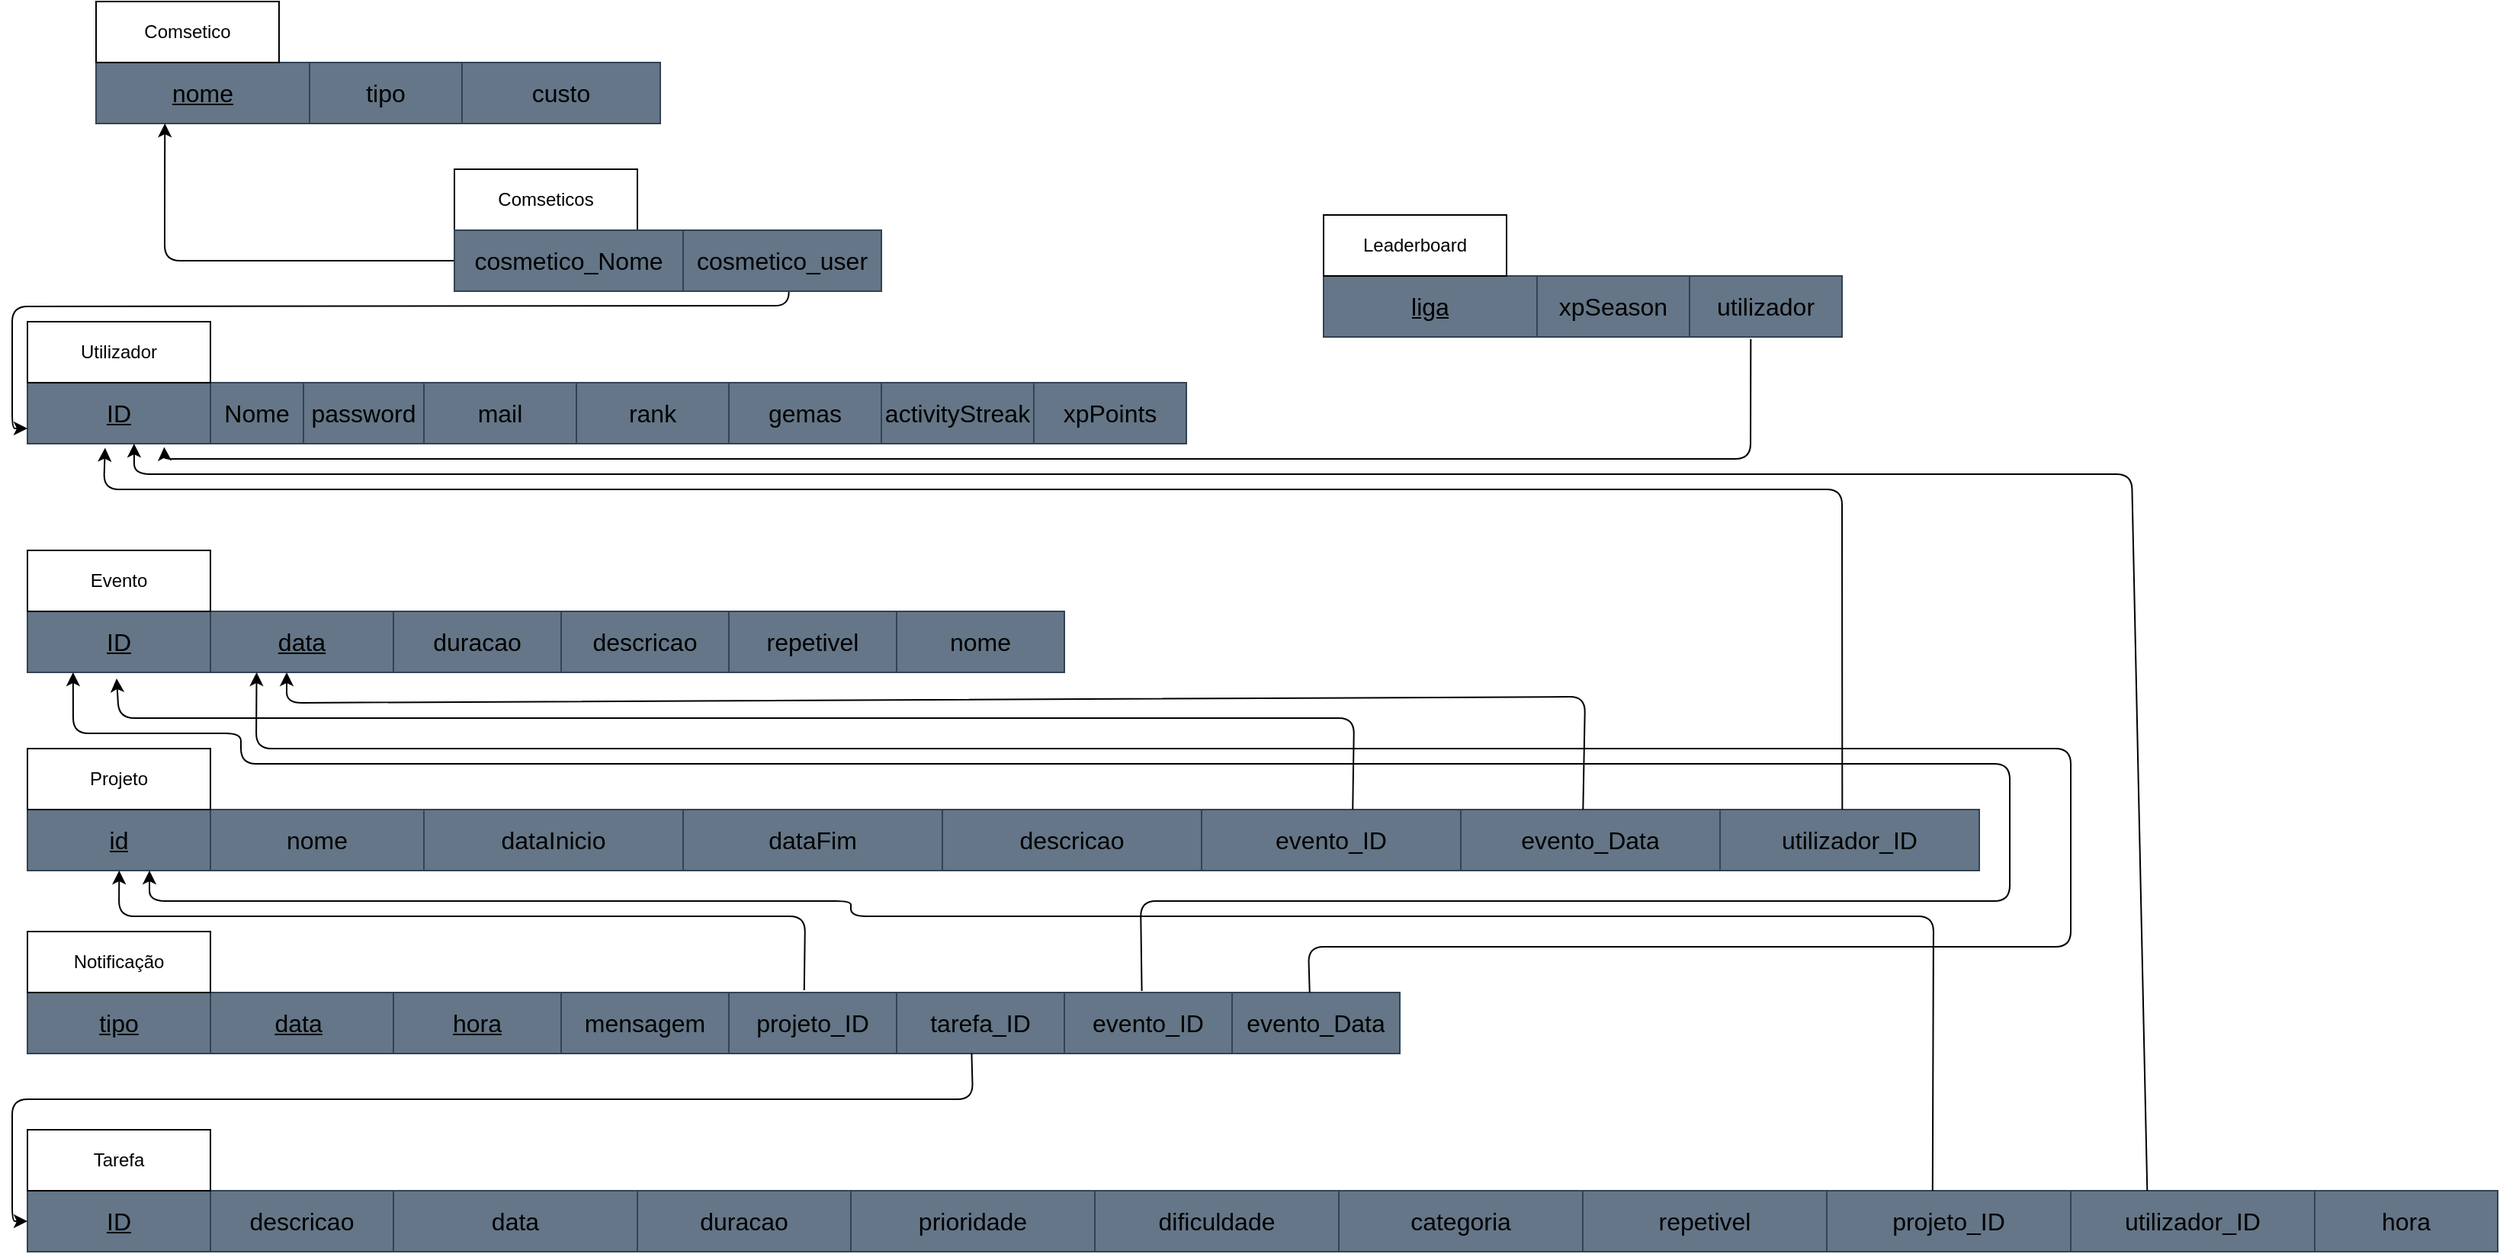 <mxfile version="24.1.0" type="device">
  <diagram id="C5RBs43oDa-KdzZeNtuy" name="Page-1">
    <mxGraphModel dx="1668" dy="2136" grid="1" gridSize="10" guides="1" tooltips="1" connect="1" arrows="1" fold="1" page="1" pageScale="1" pageWidth="827" pageHeight="1169" math="0" shadow="0">
      <root>
        <mxCell id="WIyWlLk6GJQsqaUBKTNV-0" />
        <mxCell id="WIyWlLk6GJQsqaUBKTNV-1" parent="WIyWlLk6GJQsqaUBKTNV-0" />
        <mxCell id="87qmG3LN5hdWHMYclsuI-0" value="" style="shape=table;startSize=0;container=1;collapsible=0;childLayout=tableLayout;fontSize=16;fillColor=#647687;fontColor=#ffffff;strokeColor=#314354;" parent="WIyWlLk6GJQsqaUBKTNV-1" vertex="1">
          <mxGeometry x="20" y="110" width="760" height="40" as="geometry" />
        </mxCell>
        <mxCell id="87qmG3LN5hdWHMYclsuI-1" value="" style="shape=tableRow;horizontal=0;startSize=0;swimlaneHead=0;swimlaneBody=0;strokeColor=inherit;top=0;left=0;bottom=0;right=0;collapsible=0;dropTarget=0;fillColor=none;points=[[0,0.5],[1,0.5]];portConstraint=eastwest;fontSize=16;" parent="87qmG3LN5hdWHMYclsuI-0" vertex="1">
          <mxGeometry width="760" height="40" as="geometry" />
        </mxCell>
        <mxCell id="87qmG3LN5hdWHMYclsuI-2" value="&lt;u&gt;ID&lt;/u&gt;" style="shape=partialRectangle;html=1;whiteSpace=wrap;connectable=0;strokeColor=inherit;overflow=hidden;fillColor=none;top=0;left=0;bottom=0;right=0;pointerEvents=1;fontSize=16;" parent="87qmG3LN5hdWHMYclsuI-1" vertex="1">
          <mxGeometry width="120" height="40" as="geometry">
            <mxRectangle width="120" height="40" as="alternateBounds" />
          </mxGeometry>
        </mxCell>
        <mxCell id="87qmG3LN5hdWHMYclsuI-3" value="Nome" style="shape=partialRectangle;html=1;whiteSpace=wrap;connectable=0;strokeColor=inherit;overflow=hidden;fillColor=none;top=0;left=0;bottom=0;right=0;pointerEvents=1;fontSize=16;" parent="87qmG3LN5hdWHMYclsuI-1" vertex="1">
          <mxGeometry x="120" width="61" height="40" as="geometry">
            <mxRectangle width="61" height="40" as="alternateBounds" />
          </mxGeometry>
        </mxCell>
        <mxCell id="87qmG3LN5hdWHMYclsuI-40" value="password" style="shape=partialRectangle;html=1;whiteSpace=wrap;connectable=0;strokeColor=inherit;overflow=hidden;fillColor=none;top=0;left=0;bottom=0;right=0;pointerEvents=1;fontSize=16;" parent="87qmG3LN5hdWHMYclsuI-1" vertex="1">
          <mxGeometry x="181" width="79" height="40" as="geometry">
            <mxRectangle width="79" height="40" as="alternateBounds" />
          </mxGeometry>
        </mxCell>
        <mxCell id="87qmG3LN5hdWHMYclsuI-41" value="mail" style="shape=partialRectangle;html=1;whiteSpace=wrap;connectable=0;strokeColor=inherit;overflow=hidden;fillColor=none;top=0;left=0;bottom=0;right=0;pointerEvents=1;fontSize=16;" parent="87qmG3LN5hdWHMYclsuI-1" vertex="1">
          <mxGeometry x="260" width="100" height="40" as="geometry">
            <mxRectangle width="100" height="40" as="alternateBounds" />
          </mxGeometry>
        </mxCell>
        <mxCell id="13" value="rank" style="shape=partialRectangle;html=1;whiteSpace=wrap;connectable=0;strokeColor=inherit;overflow=hidden;fillColor=none;top=0;left=0;bottom=0;right=0;pointerEvents=1;fontSize=16;" parent="87qmG3LN5hdWHMYclsuI-1" vertex="1">
          <mxGeometry x="360" width="100" height="40" as="geometry">
            <mxRectangle width="100" height="40" as="alternateBounds" />
          </mxGeometry>
        </mxCell>
        <mxCell id="14" value="gemas&lt;br&gt;" style="shape=partialRectangle;html=1;whiteSpace=wrap;connectable=0;strokeColor=inherit;overflow=hidden;fillColor=none;top=0;left=0;bottom=0;right=0;pointerEvents=1;fontSize=16;" parent="87qmG3LN5hdWHMYclsuI-1" vertex="1">
          <mxGeometry x="460" width="100" height="40" as="geometry">
            <mxRectangle width="100" height="40" as="alternateBounds" />
          </mxGeometry>
        </mxCell>
        <mxCell id="15" value="activityStreak" style="shape=partialRectangle;html=1;whiteSpace=wrap;connectable=0;strokeColor=inherit;overflow=hidden;fillColor=none;top=0;left=0;bottom=0;right=0;pointerEvents=1;fontSize=16;" parent="87qmG3LN5hdWHMYclsuI-1" vertex="1">
          <mxGeometry x="560" width="100" height="40" as="geometry">
            <mxRectangle width="100" height="40" as="alternateBounds" />
          </mxGeometry>
        </mxCell>
        <mxCell id="16" value="xpPoints" style="shape=partialRectangle;html=1;whiteSpace=wrap;connectable=0;strokeColor=inherit;overflow=hidden;fillColor=none;top=0;left=0;bottom=0;right=0;pointerEvents=1;fontSize=16;" parent="87qmG3LN5hdWHMYclsuI-1" vertex="1">
          <mxGeometry x="660" width="100" height="40" as="geometry">
            <mxRectangle width="100" height="40" as="alternateBounds" />
          </mxGeometry>
        </mxCell>
        <mxCell id="87qmG3LN5hdWHMYclsuI-44" value="Utilizador" style="rounded=0;whiteSpace=wrap;html=1;" parent="WIyWlLk6GJQsqaUBKTNV-1" vertex="1">
          <mxGeometry x="20" y="70" width="120" height="40" as="geometry" />
        </mxCell>
        <mxCell id="87qmG3LN5hdWHMYclsuI-50" value="" style="shape=table;startSize=0;container=1;collapsible=0;childLayout=tableLayout;fontSize=16;fillColor=#647687;fontColor=#ffffff;strokeColor=#314354;" parent="WIyWlLk6GJQsqaUBKTNV-1" vertex="1">
          <mxGeometry x="20" y="260" width="680" height="40" as="geometry" />
        </mxCell>
        <mxCell id="87qmG3LN5hdWHMYclsuI-51" value="" style="shape=tableRow;horizontal=0;startSize=0;swimlaneHead=0;swimlaneBody=0;strokeColor=inherit;top=0;left=0;bottom=0;right=0;collapsible=0;dropTarget=0;fillColor=none;points=[[0,0.5],[1,0.5]];portConstraint=eastwest;fontSize=16;" parent="87qmG3LN5hdWHMYclsuI-50" vertex="1">
          <mxGeometry width="680" height="40" as="geometry" />
        </mxCell>
        <mxCell id="87qmG3LN5hdWHMYclsuI-52" value="&lt;u&gt;ID&lt;/u&gt;" style="shape=partialRectangle;html=1;whiteSpace=wrap;connectable=0;strokeColor=inherit;overflow=hidden;fillColor=none;top=0;left=0;bottom=0;right=0;pointerEvents=1;fontSize=16;" parent="87qmG3LN5hdWHMYclsuI-51" vertex="1">
          <mxGeometry width="120" height="40" as="geometry">
            <mxRectangle width="120" height="40" as="alternateBounds" />
          </mxGeometry>
        </mxCell>
        <mxCell id="87qmG3LN5hdWHMYclsuI-53" value="&lt;u&gt;data&lt;/u&gt;" style="shape=partialRectangle;html=1;whiteSpace=wrap;connectable=0;strokeColor=inherit;overflow=hidden;fillColor=none;top=0;left=0;bottom=0;right=0;pointerEvents=1;fontSize=16;" parent="87qmG3LN5hdWHMYclsuI-51" vertex="1">
          <mxGeometry x="120" width="120" height="40" as="geometry">
            <mxRectangle width="120" height="40" as="alternateBounds" />
          </mxGeometry>
        </mxCell>
        <mxCell id="87qmG3LN5hdWHMYclsuI-54" value="duracao" style="shape=partialRectangle;html=1;whiteSpace=wrap;connectable=0;strokeColor=inherit;overflow=hidden;fillColor=none;top=0;left=0;bottom=0;right=0;pointerEvents=1;fontSize=16;" parent="87qmG3LN5hdWHMYclsuI-51" vertex="1">
          <mxGeometry x="240" width="110" height="40" as="geometry">
            <mxRectangle width="110" height="40" as="alternateBounds" />
          </mxGeometry>
        </mxCell>
        <mxCell id="17" value="descricao" style="shape=partialRectangle;html=1;whiteSpace=wrap;connectable=0;strokeColor=inherit;overflow=hidden;fillColor=none;top=0;left=0;bottom=0;right=0;pointerEvents=1;fontSize=16;" parent="87qmG3LN5hdWHMYclsuI-51" vertex="1">
          <mxGeometry x="350" width="110" height="40" as="geometry">
            <mxRectangle width="110" height="40" as="alternateBounds" />
          </mxGeometry>
        </mxCell>
        <mxCell id="18" value="repetivel" style="shape=partialRectangle;html=1;whiteSpace=wrap;connectable=0;strokeColor=inherit;overflow=hidden;fillColor=none;top=0;left=0;bottom=0;right=0;pointerEvents=1;fontSize=16;" parent="87qmG3LN5hdWHMYclsuI-51" vertex="1">
          <mxGeometry x="460" width="110" height="40" as="geometry">
            <mxRectangle width="110" height="40" as="alternateBounds" />
          </mxGeometry>
        </mxCell>
        <mxCell id="19" value="nome" style="shape=partialRectangle;html=1;whiteSpace=wrap;connectable=0;strokeColor=inherit;overflow=hidden;fillColor=none;top=0;left=0;bottom=0;right=0;pointerEvents=1;fontSize=16;" parent="87qmG3LN5hdWHMYclsuI-51" vertex="1">
          <mxGeometry x="570" width="110" height="40" as="geometry">
            <mxRectangle width="110" height="40" as="alternateBounds" />
          </mxGeometry>
        </mxCell>
        <mxCell id="87qmG3LN5hdWHMYclsuI-56" value="Evento" style="rounded=0;whiteSpace=wrap;html=1;" parent="WIyWlLk6GJQsqaUBKTNV-1" vertex="1">
          <mxGeometry x="20" y="220" width="120" height="40" as="geometry" />
        </mxCell>
        <mxCell id="87qmG3LN5hdWHMYclsuI-57" value="" style="shape=table;startSize=0;container=1;collapsible=0;childLayout=tableLayout;fontSize=16;fillColor=#647687;fontColor=#ffffff;strokeColor=#314354;" parent="WIyWlLk6GJQsqaUBKTNV-1" vertex="1">
          <mxGeometry x="20" y="390" width="1280" height="40" as="geometry" />
        </mxCell>
        <mxCell id="87qmG3LN5hdWHMYclsuI-58" value="" style="shape=tableRow;horizontal=0;startSize=0;swimlaneHead=0;swimlaneBody=0;strokeColor=inherit;top=0;left=0;bottom=0;right=0;collapsible=0;dropTarget=0;fillColor=none;points=[[0,0.5],[1,0.5]];portConstraint=eastwest;fontSize=16;" parent="87qmG3LN5hdWHMYclsuI-57" vertex="1">
          <mxGeometry width="1280" height="40" as="geometry" />
        </mxCell>
        <mxCell id="87qmG3LN5hdWHMYclsuI-59" value="&lt;u&gt;id&lt;/u&gt;" style="shape=partialRectangle;html=1;whiteSpace=wrap;connectable=0;strokeColor=inherit;overflow=hidden;fillColor=none;top=0;left=0;bottom=0;right=0;pointerEvents=1;fontSize=16;" parent="87qmG3LN5hdWHMYclsuI-58" vertex="1">
          <mxGeometry width="120" height="40" as="geometry">
            <mxRectangle width="120" height="40" as="alternateBounds" />
          </mxGeometry>
        </mxCell>
        <mxCell id="87qmG3LN5hdWHMYclsuI-60" value="nome" style="shape=partialRectangle;html=1;whiteSpace=wrap;connectable=0;strokeColor=inherit;overflow=hidden;fillColor=none;top=0;left=0;bottom=0;right=0;pointerEvents=1;fontSize=16;" parent="87qmG3LN5hdWHMYclsuI-58" vertex="1">
          <mxGeometry x="120" width="140" height="40" as="geometry">
            <mxRectangle width="140" height="40" as="alternateBounds" />
          </mxGeometry>
        </mxCell>
        <mxCell id="87qmG3LN5hdWHMYclsuI-61" value="dataInicio" style="shape=partialRectangle;html=1;whiteSpace=wrap;connectable=0;strokeColor=inherit;overflow=hidden;fillColor=none;top=0;left=0;bottom=0;right=0;pointerEvents=1;fontSize=16;" parent="87qmG3LN5hdWHMYclsuI-58" vertex="1">
          <mxGeometry x="260" width="170" height="40" as="geometry">
            <mxRectangle width="170" height="40" as="alternateBounds" />
          </mxGeometry>
        </mxCell>
        <mxCell id="23" value="dataFim" style="shape=partialRectangle;html=1;whiteSpace=wrap;connectable=0;strokeColor=inherit;overflow=hidden;fillColor=none;top=0;left=0;bottom=0;right=0;pointerEvents=1;fontSize=16;" parent="87qmG3LN5hdWHMYclsuI-58" vertex="1">
          <mxGeometry x="430" width="170" height="40" as="geometry">
            <mxRectangle width="170" height="40" as="alternateBounds" />
          </mxGeometry>
        </mxCell>
        <mxCell id="22" value="descricao" style="shape=partialRectangle;html=1;whiteSpace=wrap;connectable=0;strokeColor=inherit;overflow=hidden;fillColor=none;top=0;left=0;bottom=0;right=0;pointerEvents=1;fontSize=16;" parent="87qmG3LN5hdWHMYclsuI-58" vertex="1">
          <mxGeometry x="600" width="170" height="40" as="geometry">
            <mxRectangle width="170" height="40" as="alternateBounds" />
          </mxGeometry>
        </mxCell>
        <mxCell id="21" value="evento_ID" style="shape=partialRectangle;html=1;whiteSpace=wrap;connectable=0;strokeColor=inherit;overflow=hidden;fillColor=none;top=0;left=0;bottom=0;right=0;pointerEvents=1;fontSize=16;" parent="87qmG3LN5hdWHMYclsuI-58" vertex="1">
          <mxGeometry x="770" width="170" height="40" as="geometry">
            <mxRectangle width="170" height="40" as="alternateBounds" />
          </mxGeometry>
        </mxCell>
        <mxCell id="26" value="evento_Data" style="shape=partialRectangle;html=1;whiteSpace=wrap;connectable=0;strokeColor=inherit;overflow=hidden;fillColor=none;top=0;left=0;bottom=0;right=0;pointerEvents=1;fontSize=16;" parent="87qmG3LN5hdWHMYclsuI-58" vertex="1">
          <mxGeometry x="940" width="170" height="40" as="geometry">
            <mxRectangle width="170" height="40" as="alternateBounds" />
          </mxGeometry>
        </mxCell>
        <mxCell id="20" value="utilizador_ID" style="shape=partialRectangle;html=1;whiteSpace=wrap;connectable=0;strokeColor=inherit;overflow=hidden;fillColor=none;top=0;left=0;bottom=0;right=0;pointerEvents=1;fontSize=16;" parent="87qmG3LN5hdWHMYclsuI-58" vertex="1">
          <mxGeometry x="1110" width="170" height="40" as="geometry">
            <mxRectangle width="170" height="40" as="alternateBounds" />
          </mxGeometry>
        </mxCell>
        <mxCell id="87qmG3LN5hdWHMYclsuI-62" value="Projeto" style="rounded=0;whiteSpace=wrap;html=1;" parent="WIyWlLk6GJQsqaUBKTNV-1" vertex="1">
          <mxGeometry x="20" y="350" width="120" height="40" as="geometry" />
        </mxCell>
        <mxCell id="87qmG3LN5hdWHMYclsuI-65" value="" style="shape=table;startSize=0;container=1;collapsible=0;childLayout=tableLayout;fontSize=16;fillColor=#647687;fontColor=#ffffff;strokeColor=#314354;" parent="WIyWlLk6GJQsqaUBKTNV-1" vertex="1">
          <mxGeometry x="20" y="510" width="900" height="40" as="geometry" />
        </mxCell>
        <mxCell id="87qmG3LN5hdWHMYclsuI-66" value="" style="shape=tableRow;horizontal=0;startSize=0;swimlaneHead=0;swimlaneBody=0;strokeColor=inherit;top=0;left=0;bottom=0;right=0;collapsible=0;dropTarget=0;fillColor=none;points=[[0,0.5],[1,0.5]];portConstraint=eastwest;fontSize=16;" parent="87qmG3LN5hdWHMYclsuI-65" vertex="1">
          <mxGeometry width="900" height="40" as="geometry" />
        </mxCell>
        <mxCell id="87qmG3LN5hdWHMYclsuI-67" value="&lt;u&gt;tipo&lt;/u&gt;" style="shape=partialRectangle;html=1;whiteSpace=wrap;connectable=0;strokeColor=inherit;overflow=hidden;fillColor=none;top=0;left=0;bottom=0;right=0;pointerEvents=1;fontSize=16;" parent="87qmG3LN5hdWHMYclsuI-66" vertex="1">
          <mxGeometry width="120" height="40" as="geometry">
            <mxRectangle width="120" height="40" as="alternateBounds" />
          </mxGeometry>
        </mxCell>
        <mxCell id="87qmG3LN5hdWHMYclsuI-68" value="&lt;u&gt;data&lt;span style=&quot;white-space: pre;&quot;&gt;&#x9;&lt;/span&gt;&lt;/u&gt;" style="shape=partialRectangle;html=1;whiteSpace=wrap;connectable=0;strokeColor=inherit;overflow=hidden;fillColor=none;top=0;left=0;bottom=0;right=0;pointerEvents=1;fontSize=16;" parent="87qmG3LN5hdWHMYclsuI-66" vertex="1">
          <mxGeometry x="120" width="120" height="40" as="geometry">
            <mxRectangle width="120" height="40" as="alternateBounds" />
          </mxGeometry>
        </mxCell>
        <mxCell id="87qmG3LN5hdWHMYclsuI-69" value="&lt;u&gt;hora&lt;/u&gt;" style="shape=partialRectangle;html=1;whiteSpace=wrap;connectable=0;strokeColor=inherit;overflow=hidden;fillColor=none;top=0;left=0;bottom=0;right=0;pointerEvents=1;fontSize=16;" parent="87qmG3LN5hdWHMYclsuI-66" vertex="1">
          <mxGeometry x="240" width="110" height="40" as="geometry">
            <mxRectangle width="110" height="40" as="alternateBounds" />
          </mxGeometry>
        </mxCell>
        <mxCell id="29" value="mensagem" style="shape=partialRectangle;html=1;whiteSpace=wrap;connectable=0;strokeColor=inherit;overflow=hidden;fillColor=none;top=0;left=0;bottom=0;right=0;pointerEvents=1;fontSize=16;" parent="87qmG3LN5hdWHMYclsuI-66" vertex="1">
          <mxGeometry x="350" width="110" height="40" as="geometry">
            <mxRectangle width="110" height="40" as="alternateBounds" />
          </mxGeometry>
        </mxCell>
        <mxCell id="30" value="projeto_ID" style="shape=partialRectangle;html=1;whiteSpace=wrap;connectable=0;strokeColor=inherit;overflow=hidden;fillColor=none;top=0;left=0;bottom=0;right=0;pointerEvents=1;fontSize=16;" parent="87qmG3LN5hdWHMYclsuI-66" vertex="1">
          <mxGeometry x="460" width="110" height="40" as="geometry">
            <mxRectangle width="110" height="40" as="alternateBounds" />
          </mxGeometry>
        </mxCell>
        <mxCell id="31" value="tarefa_ID" style="shape=partialRectangle;html=1;whiteSpace=wrap;connectable=0;strokeColor=inherit;overflow=hidden;fillColor=none;top=0;left=0;bottom=0;right=0;pointerEvents=1;fontSize=16;" parent="87qmG3LN5hdWHMYclsuI-66" vertex="1">
          <mxGeometry x="570" width="110" height="40" as="geometry">
            <mxRectangle width="110" height="40" as="alternateBounds" />
          </mxGeometry>
        </mxCell>
        <mxCell id="32" value="evento_ID" style="shape=partialRectangle;html=1;whiteSpace=wrap;connectable=0;strokeColor=inherit;overflow=hidden;fillColor=none;top=0;left=0;bottom=0;right=0;pointerEvents=1;fontSize=16;" parent="87qmG3LN5hdWHMYclsuI-66" vertex="1">
          <mxGeometry x="680" width="110" height="40" as="geometry">
            <mxRectangle width="110" height="40" as="alternateBounds" />
          </mxGeometry>
        </mxCell>
        <mxCell id="33" value="evento_Data" style="shape=partialRectangle;html=1;whiteSpace=wrap;connectable=0;strokeColor=inherit;overflow=hidden;fillColor=none;top=0;left=0;bottom=0;right=0;pointerEvents=1;fontSize=16;" parent="87qmG3LN5hdWHMYclsuI-66" vertex="1">
          <mxGeometry x="790" width="110" height="40" as="geometry">
            <mxRectangle width="110" height="40" as="alternateBounds" />
          </mxGeometry>
        </mxCell>
        <mxCell id="87qmG3LN5hdWHMYclsuI-70" value="Notificação" style="rounded=0;whiteSpace=wrap;html=1;" parent="WIyWlLk6GJQsqaUBKTNV-1" vertex="1">
          <mxGeometry x="20" y="470" width="120" height="40" as="geometry" />
        </mxCell>
        <mxCell id="87qmG3LN5hdWHMYclsuI-71" value="" style="shape=table;startSize=0;container=1;collapsible=0;childLayout=tableLayout;fontSize=16;fillColor=#647687;fontColor=#ffffff;strokeColor=#314354;" parent="WIyWlLk6GJQsqaUBKTNV-1" vertex="1">
          <mxGeometry x="20" y="640" width="1620" height="40" as="geometry" />
        </mxCell>
        <mxCell id="87qmG3LN5hdWHMYclsuI-72" value="" style="shape=tableRow;horizontal=0;startSize=0;swimlaneHead=0;swimlaneBody=0;strokeColor=inherit;top=0;left=0;bottom=0;right=0;collapsible=0;dropTarget=0;fillColor=none;points=[[0,0.5],[1,0.5]];portConstraint=eastwest;fontSize=16;" parent="87qmG3LN5hdWHMYclsuI-71" vertex="1">
          <mxGeometry width="1620" height="40" as="geometry" />
        </mxCell>
        <mxCell id="87qmG3LN5hdWHMYclsuI-73" value="&lt;u&gt;ID&lt;/u&gt;" style="shape=partialRectangle;html=1;whiteSpace=wrap;connectable=0;strokeColor=inherit;overflow=hidden;fillColor=none;top=0;left=0;bottom=0;right=0;pointerEvents=1;fontSize=16;" parent="87qmG3LN5hdWHMYclsuI-72" vertex="1">
          <mxGeometry width="120" height="40" as="geometry">
            <mxRectangle width="120" height="40" as="alternateBounds" />
          </mxGeometry>
        </mxCell>
        <mxCell id="87qmG3LN5hdWHMYclsuI-74" value="&lt;span&gt;descricao&lt;/span&gt;" style="shape=partialRectangle;html=1;whiteSpace=wrap;connectable=0;strokeColor=inherit;overflow=hidden;fillColor=none;top=0;left=0;bottom=0;right=0;pointerEvents=1;fontSize=16;dashed=1;fontStyle=0" parent="87qmG3LN5hdWHMYclsuI-72" vertex="1">
          <mxGeometry x="120" width="120" height="40" as="geometry">
            <mxRectangle width="120" height="40" as="alternateBounds" />
          </mxGeometry>
        </mxCell>
        <mxCell id="87qmG3LN5hdWHMYclsuI-75" value="data" style="shape=partialRectangle;html=1;whiteSpace=wrap;connectable=0;strokeColor=inherit;overflow=hidden;fillColor=none;top=0;left=0;bottom=0;right=0;pointerEvents=1;fontSize=16;" parent="87qmG3LN5hdWHMYclsuI-72" vertex="1">
          <mxGeometry x="240" width="160" height="40" as="geometry">
            <mxRectangle width="160" height="40" as="alternateBounds" />
          </mxGeometry>
        </mxCell>
        <mxCell id="87qmG3LN5hdWHMYclsuI-77" value="duracao" style="shape=partialRectangle;html=1;whiteSpace=wrap;connectable=0;strokeColor=inherit;overflow=hidden;fillColor=none;top=0;left=0;bottom=0;right=0;pointerEvents=1;fontSize=16;" parent="87qmG3LN5hdWHMYclsuI-72" vertex="1">
          <mxGeometry x="400" width="140" height="40" as="geometry">
            <mxRectangle width="140" height="40" as="alternateBounds" />
          </mxGeometry>
        </mxCell>
        <mxCell id="87qmG3LN5hdWHMYclsuI-78" value="prioridade" style="shape=partialRectangle;html=1;whiteSpace=wrap;connectable=0;strokeColor=inherit;overflow=hidden;fillColor=none;top=0;left=0;bottom=0;right=0;pointerEvents=1;fontSize=16;" parent="87qmG3LN5hdWHMYclsuI-72" vertex="1">
          <mxGeometry x="540" width="160" height="40" as="geometry">
            <mxRectangle width="160" height="40" as="alternateBounds" />
          </mxGeometry>
        </mxCell>
        <mxCell id="87qmG3LN5hdWHMYclsuI-79" value="dificuldade" style="shape=partialRectangle;html=1;whiteSpace=wrap;connectable=0;strokeColor=inherit;overflow=hidden;fillColor=none;top=0;left=0;bottom=0;right=0;pointerEvents=1;fontSize=16;" parent="87qmG3LN5hdWHMYclsuI-72" vertex="1">
          <mxGeometry x="700" width="160" height="40" as="geometry">
            <mxRectangle width="160" height="40" as="alternateBounds" />
          </mxGeometry>
        </mxCell>
        <mxCell id="40" value="categoria" style="shape=partialRectangle;html=1;whiteSpace=wrap;connectable=0;strokeColor=inherit;overflow=hidden;fillColor=none;top=0;left=0;bottom=0;right=0;pointerEvents=1;fontSize=16;" parent="87qmG3LN5hdWHMYclsuI-72" vertex="1">
          <mxGeometry x="860" width="160" height="40" as="geometry">
            <mxRectangle width="160" height="40" as="alternateBounds" />
          </mxGeometry>
        </mxCell>
        <mxCell id="39" value="repetivel" style="shape=partialRectangle;html=1;whiteSpace=wrap;connectable=0;strokeColor=inherit;overflow=hidden;fillColor=none;top=0;left=0;bottom=0;right=0;pointerEvents=1;fontSize=16;" parent="87qmG3LN5hdWHMYclsuI-72" vertex="1">
          <mxGeometry x="1020" width="160" height="40" as="geometry">
            <mxRectangle width="160" height="40" as="alternateBounds" />
          </mxGeometry>
        </mxCell>
        <mxCell id="38" value="projeto_ID" style="shape=partialRectangle;html=1;whiteSpace=wrap;connectable=0;strokeColor=inherit;overflow=hidden;fillColor=none;top=0;left=0;bottom=0;right=0;pointerEvents=1;fontSize=16;" parent="87qmG3LN5hdWHMYclsuI-72" vertex="1">
          <mxGeometry x="1180" width="160" height="40" as="geometry">
            <mxRectangle width="160" height="40" as="alternateBounds" />
          </mxGeometry>
        </mxCell>
        <mxCell id="37" value="utilizador_ID" style="shape=partialRectangle;html=1;whiteSpace=wrap;connectable=0;strokeColor=inherit;overflow=hidden;fillColor=none;top=0;left=0;bottom=0;right=0;pointerEvents=1;fontSize=16;" parent="87qmG3LN5hdWHMYclsuI-72" vertex="1">
          <mxGeometry x="1340" width="160" height="40" as="geometry">
            <mxRectangle width="160" height="40" as="alternateBounds" />
          </mxGeometry>
        </mxCell>
        <mxCell id="6KA4bb95z0pJr8xEAcyO-49" value="hora" style="shape=partialRectangle;html=1;whiteSpace=wrap;connectable=0;strokeColor=inherit;overflow=hidden;fillColor=none;top=0;left=0;bottom=0;right=0;pointerEvents=1;fontSize=16;" vertex="1" parent="87qmG3LN5hdWHMYclsuI-72">
          <mxGeometry x="1500" width="120" height="40" as="geometry">
            <mxRectangle width="120" height="40" as="alternateBounds" />
          </mxGeometry>
        </mxCell>
        <mxCell id="87qmG3LN5hdWHMYclsuI-76" value="Tarefa" style="rounded=0;whiteSpace=wrap;html=1;" parent="WIyWlLk6GJQsqaUBKTNV-1" vertex="1">
          <mxGeometry x="20" y="600" width="120" height="40" as="geometry" />
        </mxCell>
        <mxCell id="87qmG3LN5hdWHMYclsuI-91" value="" style="shape=table;startSize=0;container=1;collapsible=0;childLayout=tableLayout;fontSize=16;fillColor=#647687;fontColor=#ffffff;strokeColor=#314354;" parent="WIyWlLk6GJQsqaUBKTNV-1" vertex="1">
          <mxGeometry x="870" y="40" width="340" height="40" as="geometry" />
        </mxCell>
        <mxCell id="87qmG3LN5hdWHMYclsuI-92" value="" style="shape=tableRow;horizontal=0;startSize=0;swimlaneHead=0;swimlaneBody=0;strokeColor=inherit;top=0;left=0;bottom=0;right=0;collapsible=0;dropTarget=0;fillColor=none;points=[[0,0.5],[1,0.5]];portConstraint=eastwest;fontSize=16;" parent="87qmG3LN5hdWHMYclsuI-91" vertex="1">
          <mxGeometry width="340" height="40" as="geometry" />
        </mxCell>
        <mxCell id="87qmG3LN5hdWHMYclsuI-96" value="&lt;u&gt;liga&lt;/u&gt;" style="shape=partialRectangle;html=1;whiteSpace=wrap;connectable=0;strokeColor=inherit;overflow=hidden;fillColor=none;top=0;left=0;bottom=0;right=0;pointerEvents=1;fontSize=16;" parent="87qmG3LN5hdWHMYclsuI-92" vertex="1">
          <mxGeometry width="140" height="40" as="geometry">
            <mxRectangle width="140" height="40" as="alternateBounds" />
          </mxGeometry>
        </mxCell>
        <mxCell id="87qmG3LN5hdWHMYclsuI-97" value="xpSeason" style="shape=partialRectangle;html=1;whiteSpace=wrap;connectable=0;strokeColor=inherit;overflow=hidden;fillColor=none;top=0;left=0;bottom=0;right=0;pointerEvents=1;fontSize=16;" parent="87qmG3LN5hdWHMYclsuI-92" vertex="1">
          <mxGeometry x="140" width="100" height="40" as="geometry">
            <mxRectangle width="100" height="40" as="alternateBounds" />
          </mxGeometry>
        </mxCell>
        <mxCell id="6KA4bb95z0pJr8xEAcyO-50" value="utilizador" style="shape=partialRectangle;html=1;whiteSpace=wrap;connectable=0;strokeColor=inherit;overflow=hidden;fillColor=none;top=0;left=0;bottom=0;right=0;pointerEvents=1;fontSize=16;" vertex="1" parent="87qmG3LN5hdWHMYclsuI-92">
          <mxGeometry x="240" width="100" height="40" as="geometry">
            <mxRectangle width="100" height="40" as="alternateBounds" />
          </mxGeometry>
        </mxCell>
        <mxCell id="87qmG3LN5hdWHMYclsuI-99" value="Leaderboard" style="rounded=0;whiteSpace=wrap;html=1;" parent="WIyWlLk6GJQsqaUBKTNV-1" vertex="1">
          <mxGeometry x="870" width="120" height="40" as="geometry" />
        </mxCell>
        <mxCell id="87qmG3LN5hdWHMYclsuI-119" value="Comseticos" style="rounded=0;whiteSpace=wrap;html=1;" parent="WIyWlLk6GJQsqaUBKTNV-1" vertex="1">
          <mxGeometry x="300" y="-30" width="120" height="40" as="geometry" />
        </mxCell>
        <mxCell id="0" value="" style="shape=table;startSize=0;container=1;collapsible=0;childLayout=tableLayout;fontSize=16;fillColor=#647687;fontColor=#ffffff;strokeColor=#314354;" parent="WIyWlLk6GJQsqaUBKTNV-1" vertex="1">
          <mxGeometry x="65" y="-100" width="370" height="40" as="geometry" />
        </mxCell>
        <mxCell id="1" value="" style="shape=tableRow;horizontal=0;startSize=0;swimlaneHead=0;swimlaneBody=0;strokeColor=inherit;top=0;left=0;bottom=0;right=0;collapsible=0;dropTarget=0;fillColor=none;points=[[0,0.5],[1,0.5]];portConstraint=eastwest;fontSize=16;" parent="0" vertex="1">
          <mxGeometry width="370" height="40" as="geometry" />
        </mxCell>
        <mxCell id="2" value="&lt;u&gt;nome&lt;/u&gt;" style="shape=partialRectangle;html=1;whiteSpace=wrap;connectable=0;strokeColor=inherit;overflow=hidden;fillColor=none;top=0;left=0;bottom=0;right=0;pointerEvents=1;fontSize=16;" parent="1" vertex="1">
          <mxGeometry width="140" height="40" as="geometry">
            <mxRectangle width="140" height="40" as="alternateBounds" />
          </mxGeometry>
        </mxCell>
        <mxCell id="3" value="tipo" style="shape=partialRectangle;html=1;whiteSpace=wrap;connectable=0;strokeColor=inherit;overflow=hidden;fillColor=none;top=0;left=0;bottom=0;right=0;pointerEvents=1;fontSize=16;" parent="1" vertex="1">
          <mxGeometry x="140" width="100" height="40" as="geometry">
            <mxRectangle width="100" height="40" as="alternateBounds" />
          </mxGeometry>
        </mxCell>
        <mxCell id="4" value="custo" style="shape=partialRectangle;html=1;whiteSpace=wrap;connectable=0;strokeColor=inherit;overflow=hidden;fillColor=none;top=0;left=0;bottom=0;right=0;pointerEvents=1;fontSize=16;" parent="1" vertex="1">
          <mxGeometry x="240" width="130" height="40" as="geometry">
            <mxRectangle width="130" height="40" as="alternateBounds" />
          </mxGeometry>
        </mxCell>
        <mxCell id="6" value="Comsetico" style="rounded=0;whiteSpace=wrap;html=1;" parent="WIyWlLk6GJQsqaUBKTNV-1" vertex="1">
          <mxGeometry x="65" y="-140" width="120" height="40" as="geometry" />
        </mxCell>
        <mxCell id="24" value="" style="endArrow=classic;html=1;entryX=0.086;entryY=1.1;entryDx=0;entryDy=0;entryPerimeter=0;exitX=0.679;exitY=-0.004;exitDx=0;exitDy=0;exitPerimeter=0;" parent="WIyWlLk6GJQsqaUBKTNV-1" source="87qmG3LN5hdWHMYclsuI-58" target="87qmG3LN5hdWHMYclsuI-51" edge="1">
          <mxGeometry width="50" height="50" relative="1" as="geometry">
            <mxPoint x="900" y="370" as="sourcePoint" />
            <mxPoint x="80" y="310" as="targetPoint" />
            <Array as="points">
              <mxPoint x="890" y="330" />
              <mxPoint x="80" y="330" />
            </Array>
          </mxGeometry>
        </mxCell>
        <mxCell id="27" value="" style="endArrow=classic;html=1;exitX=0.797;exitY=0;exitDx=0;exitDy=0;exitPerimeter=0;entryX=0.25;entryY=1;entryDx=0;entryDy=0;entryPerimeter=0;" parent="WIyWlLk6GJQsqaUBKTNV-1" source="87qmG3LN5hdWHMYclsuI-58" target="87qmG3LN5hdWHMYclsuI-51" edge="1">
          <mxGeometry width="50" height="50" relative="1" as="geometry">
            <mxPoint x="1040.64" y="375.84" as="sourcePoint" />
            <mxPoint x="190" y="310" as="targetPoint" />
            <Array as="points">
              <mxPoint x="1041.52" y="316" />
              <mxPoint x="190" y="320" />
            </Array>
          </mxGeometry>
        </mxCell>
        <mxCell id="28" value="" style="endArrow=classic;html=1;exitX=0.797;exitY=0;exitDx=0;exitDy=0;exitPerimeter=0;entryX=0.067;entryY=1.069;entryDx=0;entryDy=0;entryPerimeter=0;" parent="WIyWlLk6GJQsqaUBKTNV-1" target="87qmG3LN5hdWHMYclsuI-1" edge="1">
          <mxGeometry width="50" height="50" relative="1" as="geometry">
            <mxPoint x="1210.16" y="390" as="sourcePoint" />
            <mxPoint x="70" y="170" as="targetPoint" />
            <Array as="points">
              <mxPoint x="1210" y="180" />
              <mxPoint x="360" y="180" />
              <mxPoint x="70" y="180" />
            </Array>
          </mxGeometry>
        </mxCell>
        <mxCell id="34" value="" style="endArrow=classic;html=1;exitX=0.566;exitY=-0.038;exitDx=0;exitDy=0;exitPerimeter=0;entryX=0.047;entryY=1;entryDx=0;entryDy=0;entryPerimeter=0;" parent="WIyWlLk6GJQsqaUBKTNV-1" source="87qmG3LN5hdWHMYclsuI-66" target="87qmG3LN5hdWHMYclsuI-58" edge="1">
          <mxGeometry width="50" height="50" relative="1" as="geometry">
            <mxPoint x="530" y="500" as="sourcePoint" />
            <mxPoint x="80" y="460" as="targetPoint" />
            <Array as="points">
              <mxPoint x="530" y="460" />
              <mxPoint x="80" y="460" />
            </Array>
          </mxGeometry>
        </mxCell>
        <mxCell id="35" value="" style="endArrow=classic;html=1;exitX=0.812;exitY=-0.024;exitDx=0;exitDy=0;exitPerimeter=0;entryX=0.044;entryY=1;entryDx=0;entryDy=0;entryPerimeter=0;" parent="WIyWlLk6GJQsqaUBKTNV-1" source="87qmG3LN5hdWHMYclsuI-66" target="87qmG3LN5hdWHMYclsuI-51" edge="1">
          <mxGeometry width="50" height="50" relative="1" as="geometry">
            <mxPoint x="730" y="500" as="sourcePoint" />
            <mxPoint x="50" y="330" as="targetPoint" />
            <Array as="points">
              <mxPoint x="750" y="450" />
              <mxPoint x="1320" y="450" />
              <mxPoint x="1320" y="360" />
              <mxPoint x="160" y="360" />
              <mxPoint x="160" y="340" />
              <mxPoint x="50" y="340" />
            </Array>
          </mxGeometry>
        </mxCell>
        <mxCell id="36" value="" style="endArrow=classic;html=1;exitX=0.812;exitY=-0.024;exitDx=0;exitDy=0;exitPerimeter=0;entryX=0.221;entryY=1;entryDx=0;entryDy=0;entryPerimeter=0;" parent="WIyWlLk6GJQsqaUBKTNV-1" target="87qmG3LN5hdWHMYclsuI-51" edge="1">
          <mxGeometry width="50" height="50" relative="1" as="geometry">
            <mxPoint x="860.88" y="510.0" as="sourcePoint" />
            <mxPoint x="170" y="310" as="targetPoint" />
            <Array as="points">
              <mxPoint x="860" y="480" />
              <mxPoint x="1150" y="480" />
              <mxPoint x="1360" y="480" />
              <mxPoint x="1360" y="350" />
              <mxPoint x="270" y="350" />
              <mxPoint x="170" y="350" />
            </Array>
          </mxGeometry>
        </mxCell>
        <mxCell id="41" value="" style="endArrow=classic;html=1;exitX=0.688;exitY=0.995;exitDx=0;exitDy=0;exitPerimeter=0;entryX=0;entryY=0.5;entryDx=0;entryDy=0;" parent="WIyWlLk6GJQsqaUBKTNV-1" source="87qmG3LN5hdWHMYclsuI-66" target="87qmG3LN5hdWHMYclsuI-72" edge="1">
          <mxGeometry width="50" height="50" relative="1" as="geometry">
            <mxPoint x="590" y="640" as="sourcePoint" />
            <mxPoint x="10" y="660" as="targetPoint" />
            <Array as="points">
              <mxPoint x="640" y="580" />
              <mxPoint x="10" y="580" />
              <mxPoint x="10" y="660" />
            </Array>
          </mxGeometry>
        </mxCell>
        <mxCell id="42" value="" style="endArrow=classic;html=1;exitX=0.566;exitY=-0.038;exitDx=0;exitDy=0;exitPerimeter=0;" parent="WIyWlLk6GJQsqaUBKTNV-1" edge="1">
          <mxGeometry width="50" height="50" relative="1" as="geometry">
            <mxPoint x="1269.4" y="640.0" as="sourcePoint" />
            <mxPoint x="100" y="430" as="targetPoint" />
            <Array as="points">
              <mxPoint x="1270" y="460" />
              <mxPoint x="820" y="460" />
              <mxPoint x="560" y="460" />
              <mxPoint x="560" y="450" />
              <mxPoint x="100" y="450" />
            </Array>
          </mxGeometry>
        </mxCell>
        <mxCell id="43" value="" style="endArrow=classic;html=1;exitX=0.797;exitY=0;exitDx=0;exitDy=0;exitPerimeter=0;entryX=0.092;entryY=1;entryDx=0;entryDy=0;entryPerimeter=0;" parent="WIyWlLk6GJQsqaUBKTNV-1" target="87qmG3LN5hdWHMYclsuI-1" edge="1">
          <mxGeometry width="50" height="50" relative="1" as="geometry">
            <mxPoint x="1410.16" y="640" as="sourcePoint" />
            <mxPoint x="90" y="160" as="targetPoint" />
            <Array as="points">
              <mxPoint x="1400" y="170" />
              <mxPoint x="560" y="170" />
              <mxPoint x="90" y="170" />
            </Array>
          </mxGeometry>
        </mxCell>
        <mxCell id="46" value="" style="endArrow=classic;html=1;exitX=0.824;exitY=1.035;exitDx=0;exitDy=0;exitPerimeter=0;entryX=0.118;entryY=1.056;entryDx=0;entryDy=0;entryPerimeter=0;" parent="WIyWlLk6GJQsqaUBKTNV-1" source="87qmG3LN5hdWHMYclsuI-92" target="87qmG3LN5hdWHMYclsuI-1" edge="1">
          <mxGeometry width="50" height="50" relative="1" as="geometry">
            <mxPoint x="1150" y="90" as="sourcePoint" />
            <mxPoint x="110" y="160" as="targetPoint" />
            <Array as="points">
              <mxPoint x="1150" y="160" />
              <mxPoint x="110" y="160" />
            </Array>
          </mxGeometry>
        </mxCell>
        <mxCell id="48" value="" style="endArrow=classic;html=1;exitX=0.778;exitY=1.012;exitDx=0;exitDy=0;exitPerimeter=0;entryX=0;entryY=0.75;entryDx=0;entryDy=0;entryPerimeter=0;" parent="WIyWlLk6GJQsqaUBKTNV-1" target="87qmG3LN5hdWHMYclsuI-1" edge="1">
          <mxGeometry width="50" height="50" relative="1" as="geometry">
            <mxPoint x="517.84" y="30.0" as="sourcePoint" />
            <mxPoint x="10" y="140" as="targetPoint" />
            <Array as="points">
              <mxPoint x="520" y="59.52" />
              <mxPoint x="10" y="60" />
              <mxPoint x="10" y="140" />
            </Array>
          </mxGeometry>
        </mxCell>
        <mxCell id="49" value="" style="endArrow=classic;html=1;entryX=0.122;entryY=1;entryDx=0;entryDy=0;entryPerimeter=0;exitX=0;exitY=0.5;exitDx=0;exitDy=0;" parent="WIyWlLk6GJQsqaUBKTNV-1" source="BJSzHhxqHK6ls7SGOJQc-50" target="1" edge="1">
          <mxGeometry width="50" height="50" relative="1" as="geometry">
            <mxPoint x="170" y="20.44" as="sourcePoint" />
            <mxPoint x="-69.87" y="-90.0" as="targetPoint" />
            <Array as="points">
              <mxPoint x="110" y="30" />
              <mxPoint x="110" y="-10" />
            </Array>
          </mxGeometry>
        </mxCell>
        <mxCell id="BJSzHhxqHK6ls7SGOJQc-49" value="" style="shape=table;startSize=0;container=1;collapsible=0;childLayout=tableLayout;fontSize=16;fillColor=#647687;fontColor=#ffffff;strokeColor=#314354;" parent="WIyWlLk6GJQsqaUBKTNV-1" vertex="1">
          <mxGeometry x="300" y="10" width="280" height="40" as="geometry" />
        </mxCell>
        <mxCell id="BJSzHhxqHK6ls7SGOJQc-50" value="" style="shape=tableRow;horizontal=0;startSize=0;swimlaneHead=0;swimlaneBody=0;strokeColor=inherit;top=0;left=0;bottom=0;right=0;collapsible=0;dropTarget=0;fillColor=none;points=[[0,0.5],[1,0.5]];portConstraint=eastwest;fontSize=16;" parent="BJSzHhxqHK6ls7SGOJQc-49" vertex="1">
          <mxGeometry width="280" height="40" as="geometry" />
        </mxCell>
        <mxCell id="BJSzHhxqHK6ls7SGOJQc-51" value="cosmetico_Nome" style="shape=partialRectangle;html=1;whiteSpace=wrap;connectable=0;strokeColor=inherit;overflow=hidden;fillColor=none;top=0;left=0;bottom=0;right=0;pointerEvents=1;fontSize=16;" parent="BJSzHhxqHK6ls7SGOJQc-50" vertex="1">
          <mxGeometry width="150" height="40" as="geometry">
            <mxRectangle width="150" height="40" as="alternateBounds" />
          </mxGeometry>
        </mxCell>
        <mxCell id="BJSzHhxqHK6ls7SGOJQc-52" value="cosmetico_user" style="shape=partialRectangle;html=1;whiteSpace=wrap;connectable=0;strokeColor=inherit;overflow=hidden;fillColor=none;top=0;left=0;bottom=0;right=0;pointerEvents=1;fontSize=16;" parent="BJSzHhxqHK6ls7SGOJQc-50" vertex="1">
          <mxGeometry x="150" width="130" height="40" as="geometry">
            <mxRectangle width="130" height="40" as="alternateBounds" />
          </mxGeometry>
        </mxCell>
      </root>
    </mxGraphModel>
  </diagram>
</mxfile>
